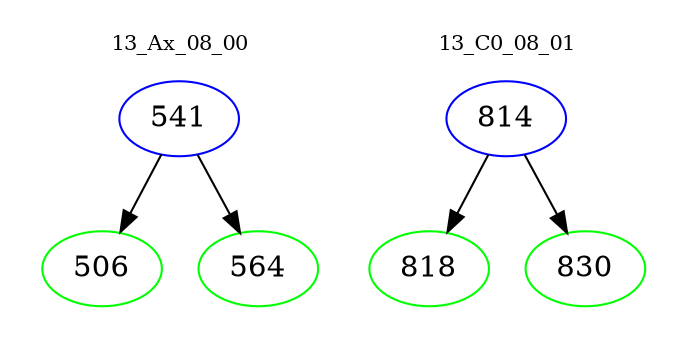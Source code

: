 digraph{
subgraph cluster_0 {
color = white
label = "13_Ax_08_00";
fontsize=10;
T0_541 [label="541", color="blue"]
T0_541 -> T0_506 [color="black"]
T0_506 [label="506", color="green"]
T0_541 -> T0_564 [color="black"]
T0_564 [label="564", color="green"]
}
subgraph cluster_1 {
color = white
label = "13_C0_08_01";
fontsize=10;
T1_814 [label="814", color="blue"]
T1_814 -> T1_818 [color="black"]
T1_818 [label="818", color="green"]
T1_814 -> T1_830 [color="black"]
T1_830 [label="830", color="green"]
}
}
